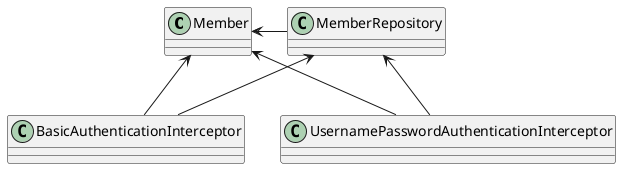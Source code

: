 @startuml
'https://plantuml.com/class-diagram

class Member
class MemberRepository
class BasicAuthenticationInterceptor
class UsernamePasswordAuthenticationInterceptor

'interface UserDetails
'interface UserDetailsService

Member <- MemberRepository

MemberRepository <-- BasicAuthenticationInterceptor
MemberRepository <-- UsernamePasswordAuthenticationInterceptor

Member <-- BasicAuthenticationInterceptor
Member <-- UsernamePasswordAuthenticationInterceptor

@enduml